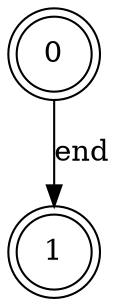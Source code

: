 digraph finite_state_machine {
    node [shape = doublecircle]; 0 1;
    node [shape = circle];
    0 -> 1[label = "end"];
}
